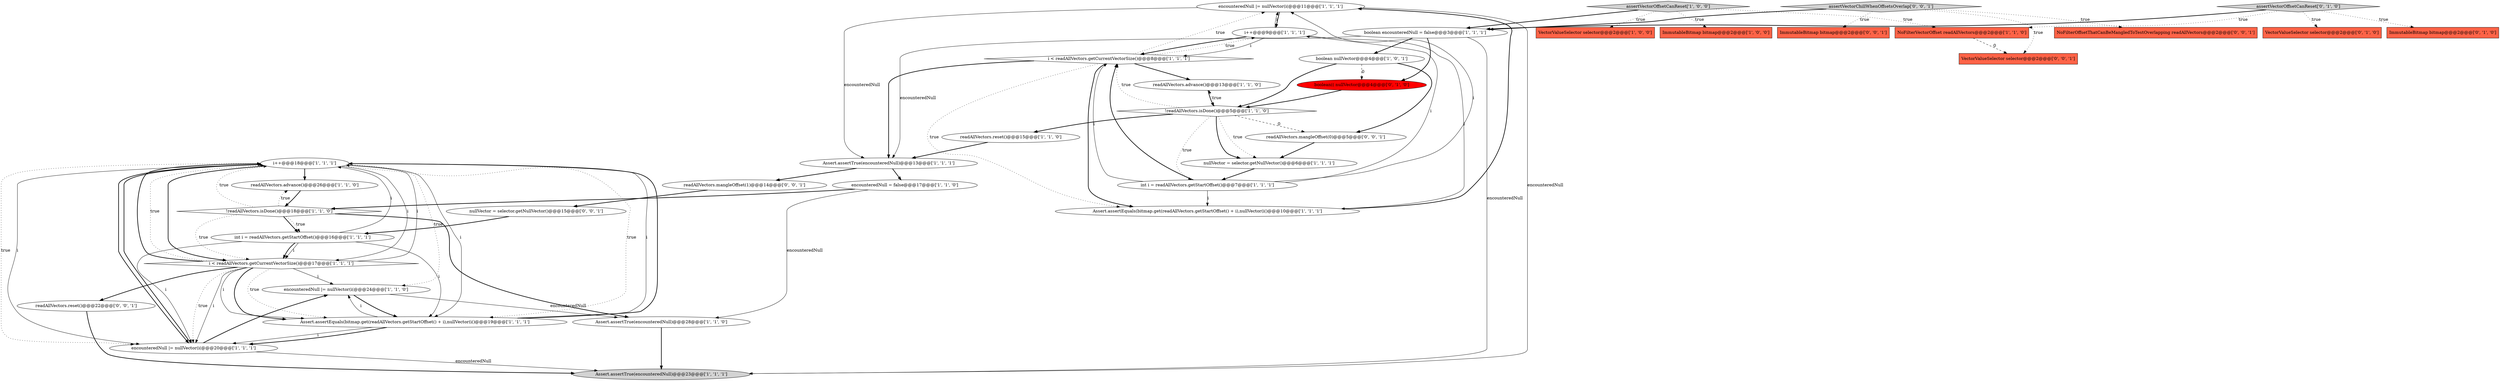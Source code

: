 digraph {
26 [style = filled, label = "i++@@@18@@@['1', '1', '1']", fillcolor = white, shape = ellipse image = "AAA0AAABBB1BBB"];
5 [style = filled, label = "int i = readAllVectors.getStartOffset()@@@16@@@['1', '1', '1']", fillcolor = white, shape = ellipse image = "AAA0AAABBB1BBB"];
8 [style = filled, label = "int i = readAllVectors.getStartOffset()@@@7@@@['1', '1', '1']", fillcolor = white, shape = ellipse image = "AAA0AAABBB1BBB"];
10 [style = filled, label = "VectorValueSelector selector@@@2@@@['1', '0', '0']", fillcolor = tomato, shape = box image = "AAA0AAABBB1BBB"];
32 [style = filled, label = "readAllVectors.reset()@@@22@@@['0', '0', '1']", fillcolor = white, shape = ellipse image = "AAA0AAABBB3BBB"];
25 [style = filled, label = "Assert.assertTrue(encounteredNull)@@@13@@@['1', '1', '1']", fillcolor = white, shape = ellipse image = "AAA0AAABBB1BBB"];
38 [style = filled, label = "VectorValueSelector selector@@@2@@@['0', '0', '1']", fillcolor = tomato, shape = box image = "AAA0AAABBB3BBB"];
21 [style = filled, label = "NoFilterVectorOffset readAllVectors@@@2@@@['1', '1', '0']", fillcolor = tomato, shape = box image = "AAA0AAABBB1BBB"];
19 [style = filled, label = "readAllVectors.advance()@@@26@@@['1', '1', '0']", fillcolor = white, shape = ellipse image = "AAA0AAABBB1BBB"];
3 [style = filled, label = "Assert.assertEquals(bitmap.get(readAllVectors.getStartOffset() + i),nullVector(i()@@@19@@@['1', '1', '1']", fillcolor = white, shape = ellipse image = "AAA0AAABBB1BBB"];
2 [style = filled, label = "ImmutableBitmap bitmap@@@2@@@['1', '0', '0']", fillcolor = tomato, shape = box image = "AAA0AAABBB1BBB"];
17 [style = filled, label = "boolean nullVector@@@4@@@['1', '0', '1']", fillcolor = white, shape = ellipse image = "AAA0AAABBB1BBB"];
34 [style = filled, label = "readAllVectors.mangleOffset(1)@@@14@@@['0', '0', '1']", fillcolor = white, shape = ellipse image = "AAA0AAABBB3BBB"];
27 [style = filled, label = "ImmutableBitmap bitmap@@@2@@@['0', '1', '0']", fillcolor = tomato, shape = box image = "AAA0AAABBB2BBB"];
29 [style = filled, label = "boolean(( nullVector@@@4@@@['0', '1', '0']", fillcolor = red, shape = ellipse image = "AAA1AAABBB2BBB"];
20 [style = filled, label = "!readAllVectors.isDone()@@@5@@@['1', '1', '0']", fillcolor = white, shape = diamond image = "AAA0AAABBB1BBB"];
13 [style = filled, label = "Assert.assertEquals(bitmap.get(readAllVectors.getStartOffset() + i),nullVector(i()@@@10@@@['1', '1', '1']", fillcolor = white, shape = ellipse image = "AAA0AAABBB1BBB"];
15 [style = filled, label = "encounteredNull |= nullVector(i(@@@11@@@['1', '1', '1']", fillcolor = white, shape = ellipse image = "AAA0AAABBB1BBB"];
1 [style = filled, label = "!readAllVectors.isDone()@@@18@@@['1', '1', '0']", fillcolor = white, shape = diamond image = "AAA0AAABBB1BBB"];
0 [style = filled, label = "readAllVectors.advance()@@@13@@@['1', '1', '0']", fillcolor = white, shape = ellipse image = "AAA0AAABBB1BBB"];
6 [style = filled, label = "encounteredNull = false@@@17@@@['1', '1', '0']", fillcolor = white, shape = ellipse image = "AAA0AAABBB1BBB"];
4 [style = filled, label = "Assert.assertTrue(encounteredNull)@@@23@@@['1', '1', '1']", fillcolor = lightgray, shape = ellipse image = "AAA0AAABBB1BBB"];
9 [style = filled, label = "i < readAllVectors.getCurrentVectorSize()@@@8@@@['1', '1', '1']", fillcolor = white, shape = diamond image = "AAA0AAABBB1BBB"];
22 [style = filled, label = "assertVectorOffsetCanReset['1', '0', '0']", fillcolor = lightgray, shape = diamond image = "AAA0AAABBB1BBB"];
23 [style = filled, label = "encounteredNull |= nullVector(i(@@@20@@@['1', '1', '1']", fillcolor = white, shape = ellipse image = "AAA0AAABBB1BBB"];
24 [style = filled, label = "boolean encounteredNull = false@@@3@@@['1', '1', '1']", fillcolor = white, shape = ellipse image = "AAA0AAABBB1BBB"];
36 [style = filled, label = "NoFilterOffsetThatCanBeMangledToTestOverlapping readAllVectors@@@2@@@['0', '0', '1']", fillcolor = tomato, shape = box image = "AAA0AAABBB3BBB"];
18 [style = filled, label = "Assert.assertTrue(encounteredNull)@@@28@@@['1', '1', '0']", fillcolor = white, shape = ellipse image = "AAA0AAABBB1BBB"];
7 [style = filled, label = "nullVector = selector.getNullVector()@@@6@@@['1', '1', '1']", fillcolor = white, shape = ellipse image = "AAA0AAABBB1BBB"];
30 [style = filled, label = "VectorValueSelector selector@@@2@@@['0', '1', '0']", fillcolor = tomato, shape = box image = "AAA0AAABBB2BBB"];
37 [style = filled, label = "nullVector = selector.getNullVector()@@@15@@@['0', '0', '1']", fillcolor = white, shape = ellipse image = "AAA0AAABBB3BBB"];
33 [style = filled, label = "ImmutableBitmap bitmap@@@2@@@['0', '0', '1']", fillcolor = tomato, shape = box image = "AAA0AAABBB3BBB"];
14 [style = filled, label = "encounteredNull |= nullVector(i(@@@24@@@['1', '1', '0']", fillcolor = white, shape = ellipse image = "AAA0AAABBB1BBB"];
35 [style = filled, label = "assertVectorChillWhenOffsetsOverlap['0', '0', '1']", fillcolor = lightgray, shape = diamond image = "AAA0AAABBB3BBB"];
11 [style = filled, label = "readAllVectors.reset()@@@15@@@['1', '1', '0']", fillcolor = white, shape = ellipse image = "AAA0AAABBB1BBB"];
31 [style = filled, label = "readAllVectors.mangleOffset(0)@@@5@@@['0', '0', '1']", fillcolor = white, shape = ellipse image = "AAA0AAABBB3BBB"];
28 [style = filled, label = "assertVectorOffsetCanReset['0', '1', '0']", fillcolor = lightgray, shape = diamond image = "AAA0AAABBB2BBB"];
16 [style = filled, label = "i < readAllVectors.getCurrentVectorSize()@@@17@@@['1', '1', '1']", fillcolor = white, shape = diamond image = "AAA0AAABBB1BBB"];
12 [style = filled, label = "i++@@@9@@@['1', '1', '1']", fillcolor = white, shape = ellipse image = "AAA0AAABBB1BBB"];
1->5 [style = bold, label=""];
14->3 [style = bold, label=""];
9->12 [style = dotted, label="true"];
25->34 [style = bold, label=""];
8->15 [style = solid, label="i"];
28->21 [style = dotted, label="true"];
24->4 [style = solid, label="encounteredNull"];
20->0 [style = dotted, label="true"];
25->6 [style = bold, label=""];
7->8 [style = bold, label=""];
12->9 [style = bold, label=""];
37->5 [style = bold, label=""];
16->3 [style = solid, label="i"];
28->30 [style = dotted, label="true"];
19->1 [style = bold, label=""];
26->3 [style = solid, label="i"];
3->26 [style = solid, label="i"];
24->17 [style = bold, label=""];
9->15 [style = dotted, label="true"];
32->4 [style = bold, label=""];
3->14 [style = solid, label="i"];
28->27 [style = dotted, label="true"];
11->25 [style = bold, label=""];
17->20 [style = bold, label=""];
16->3 [style = bold, label=""];
5->16 [style = solid, label="i"];
5->3 [style = solid, label="i"];
16->26 [style = bold, label=""];
35->38 [style = dotted, label="true"];
16->32 [style = bold, label=""];
26->23 [style = dotted, label="true"];
35->33 [style = dotted, label="true"];
26->3 [style = dotted, label="true"];
16->26 [style = solid, label="i"];
23->14 [style = bold, label=""];
3->23 [style = solid, label="i"];
26->16 [style = bold, label=""];
29->20 [style = bold, label=""];
3->23 [style = bold, label=""];
1->26 [style = dotted, label="true"];
26->23 [style = solid, label="i"];
18->4 [style = bold, label=""];
14->18 [style = solid, label="encounteredNull"];
23->4 [style = solid, label="encounteredNull"];
26->14 [style = dotted, label="true"];
9->13 [style = dotted, label="true"];
28->24 [style = bold, label=""];
0->20 [style = bold, label=""];
15->12 [style = bold, label=""];
13->15 [style = bold, label=""];
26->16 [style = solid, label="i"];
20->7 [style = bold, label=""];
5->23 [style = solid, label="i"];
22->21 [style = dotted, label="true"];
20->9 [style = dotted, label="true"];
12->15 [style = solid, label="i"];
20->31 [style = dashed, label="0"];
3->26 [style = bold, label=""];
21->38 [style = dashed, label="0"];
15->25 [style = solid, label="encounteredNull"];
20->7 [style = dotted, label="true"];
26->19 [style = bold, label=""];
1->19 [style = dotted, label="true"];
31->7 [style = bold, label=""];
35->24 [style = bold, label=""];
5->16 [style = bold, label=""];
6->1 [style = bold, label=""];
6->18 [style = solid, label="encounteredNull"];
1->16 [style = dotted, label="true"];
8->12 [style = solid, label="i"];
5->26 [style = solid, label="i"];
20->11 [style = bold, label=""];
12->9 [style = solid, label="i"];
22->10 [style = dotted, label="true"];
15->4 [style = solid, label="encounteredNull"];
9->0 [style = bold, label=""];
20->8 [style = dotted, label="true"];
17->31 [style = bold, label=""];
35->36 [style = dotted, label="true"];
23->26 [style = bold, label=""];
1->18 [style = bold, label=""];
24->29 [style = bold, label=""];
16->23 [style = solid, label="i"];
8->9 [style = solid, label="i"];
17->29 [style = dashed, label="0"];
16->23 [style = dotted, label="true"];
16->3 [style = dotted, label="true"];
8->13 [style = solid, label="i"];
22->2 [style = dotted, label="true"];
16->26 [style = dotted, label="true"];
16->14 [style = solid, label="i"];
34->37 [style = bold, label=""];
9->25 [style = bold, label=""];
26->23 [style = bold, label=""];
12->13 [style = solid, label="i"];
8->9 [style = bold, label=""];
22->24 [style = bold, label=""];
24->25 [style = solid, label="encounteredNull"];
1->5 [style = dotted, label="true"];
9->13 [style = bold, label=""];
}

